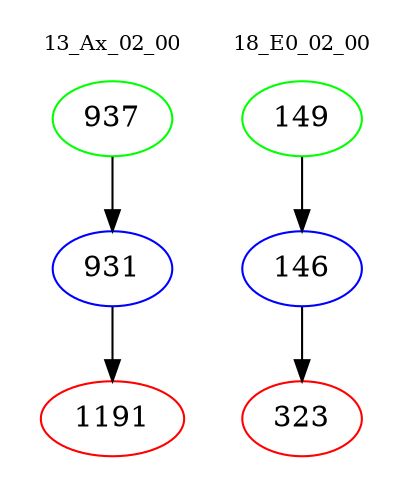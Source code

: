 digraph{
subgraph cluster_0 {
color = white
label = "13_Ax_02_00";
fontsize=10;
T0_937 [label="937", color="green"]
T0_937 -> T0_931 [color="black"]
T0_931 [label="931", color="blue"]
T0_931 -> T0_1191 [color="black"]
T0_1191 [label="1191", color="red"]
}
subgraph cluster_1 {
color = white
label = "18_E0_02_00";
fontsize=10;
T1_149 [label="149", color="green"]
T1_149 -> T1_146 [color="black"]
T1_146 [label="146", color="blue"]
T1_146 -> T1_323 [color="black"]
T1_323 [label="323", color="red"]
}
}
